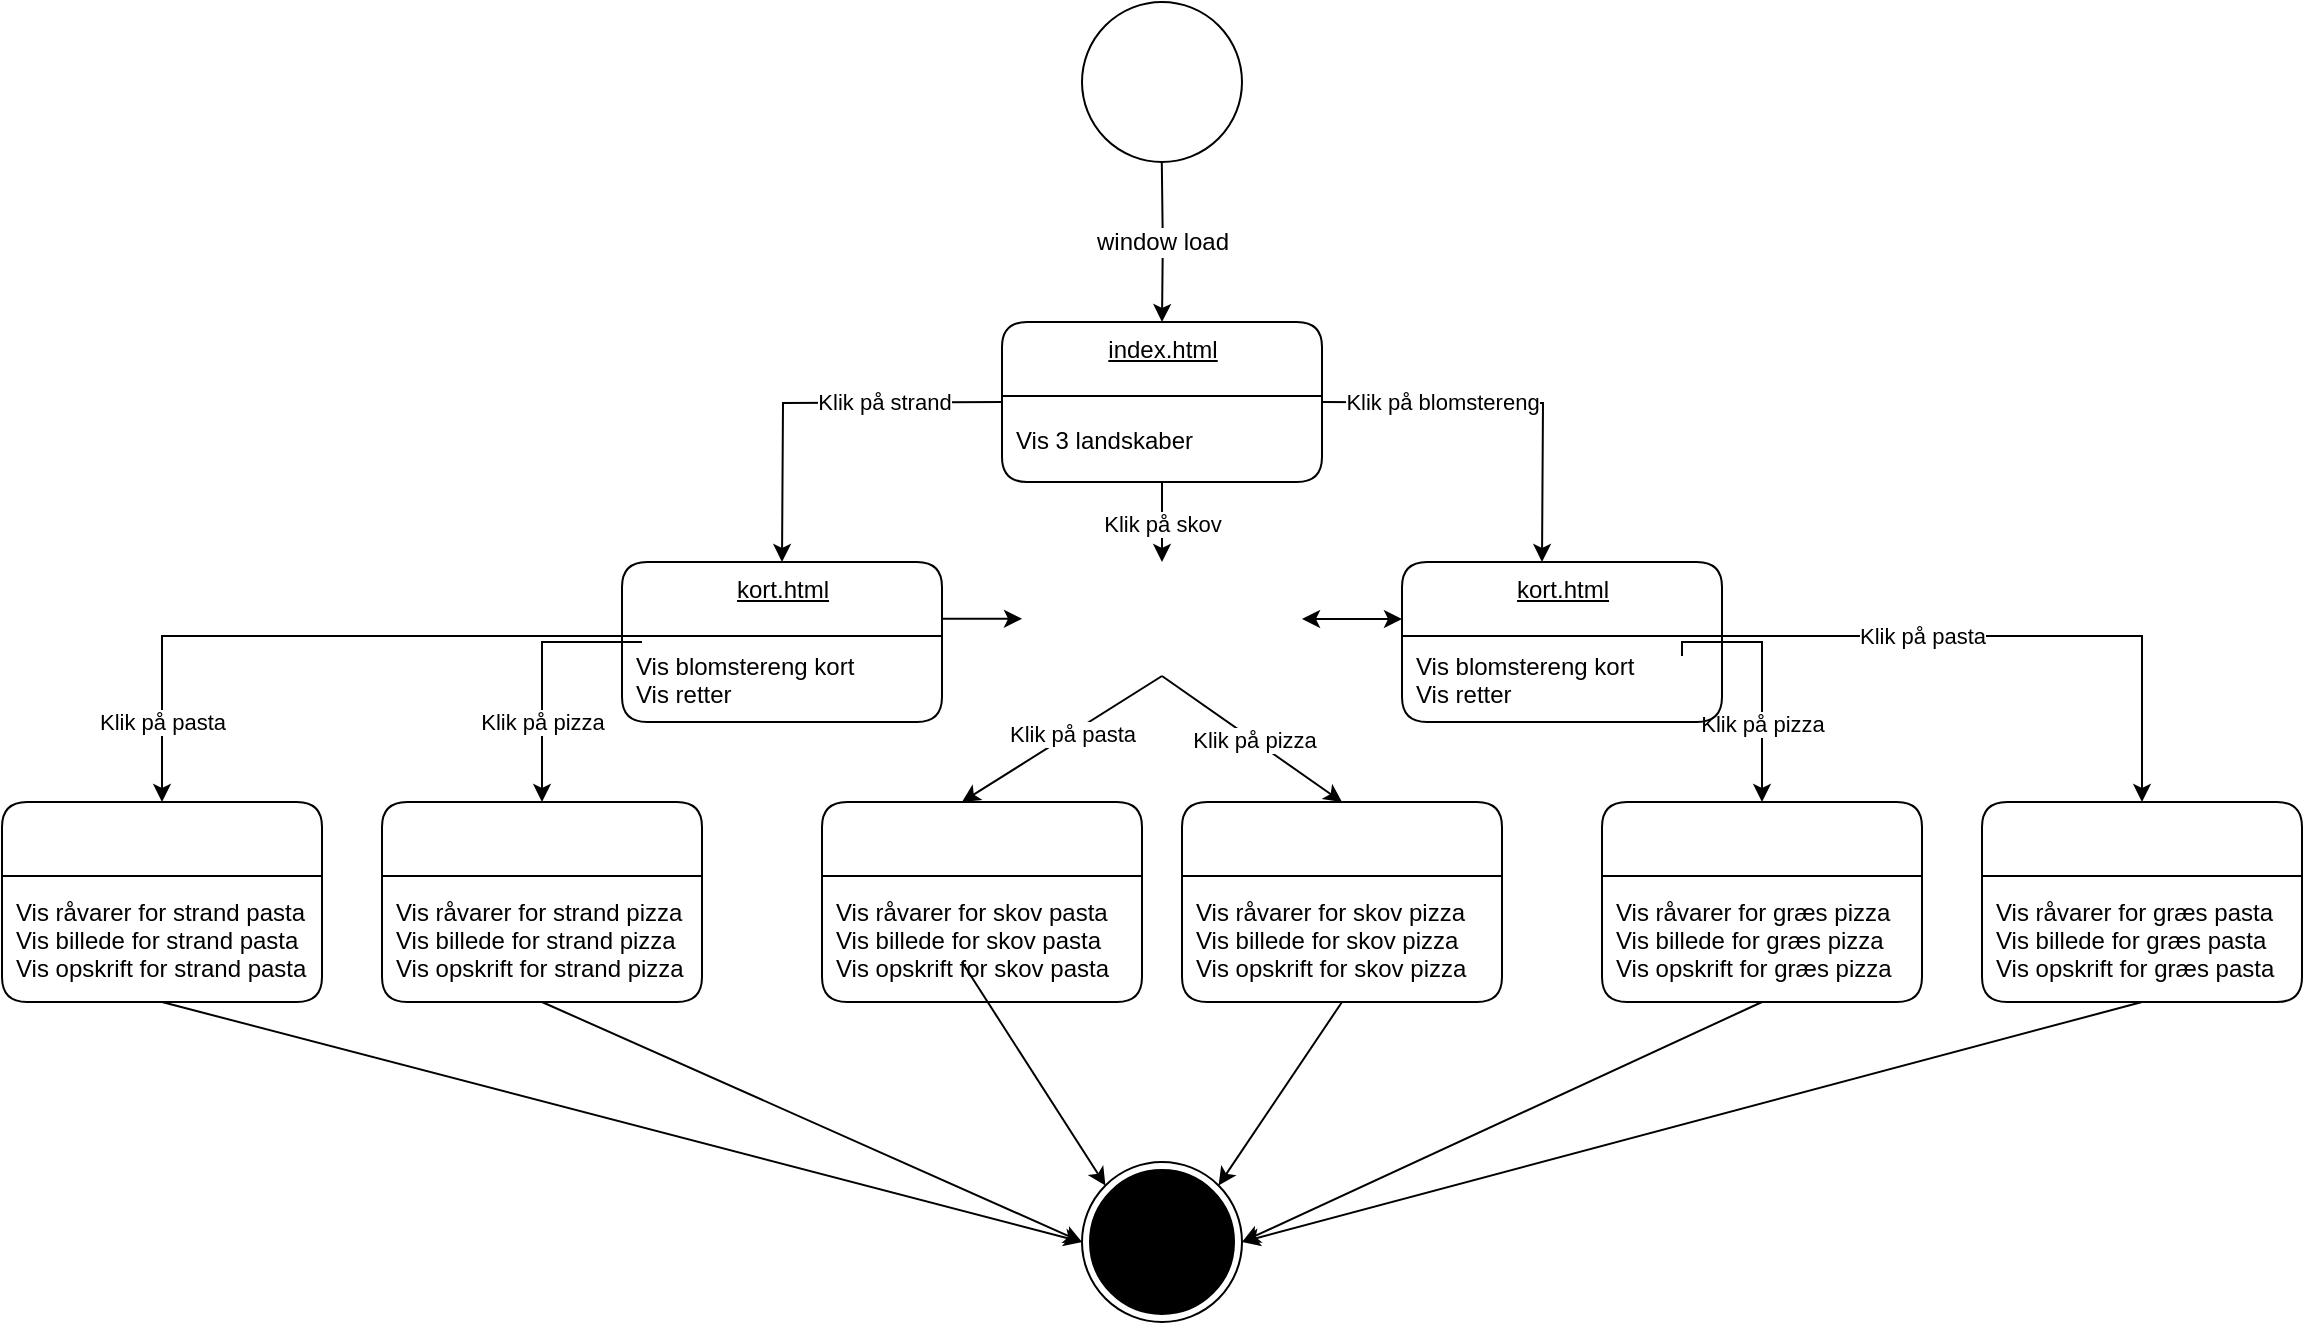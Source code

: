 <mxfile>
    <diagram id="2IpZyWTVwcBk6ORTr7U4" name="Page-1">
        <mxGraphModel dx="1723" dy="605" grid="1" gridSize="10" guides="1" tooltips="1" connect="1" arrows="1" fold="1" page="1" pageScale="1" pageWidth="827" pageHeight="1169" math="0" shadow="0">
            <root>
                <mxCell id="0"/>
                <mxCell id="1" parent="0"/>
                <mxCell id="2" value="" style="ellipse;whiteSpace=wrap;html=1;aspect=fixed;" parent="1" vertex="1">
                    <mxGeometry x="360" y="200" width="80" height="80" as="geometry"/>
                </mxCell>
                <mxCell id="6" value="&lt;span style=&quot;font-size: 12px;&quot;&gt;window load&lt;/span&gt;" style="edgeStyle=orthogonalEdgeStyle;rounded=0;orthogonalLoop=1;jettySize=auto;html=1;exitX=0.5;exitY=1;exitDx=0;exitDy=0;entryX=0.5;entryY=0;entryDx=0;entryDy=0;" parent="1" target="7" edge="1">
                    <mxGeometry x="0.001" relative="1" as="geometry">
                        <mxPoint x="400" y="350" as="targetPoint"/>
                        <mxPoint x="399.9" y="280" as="sourcePoint"/>
                        <Array as="points"/>
                        <mxPoint as="offset"/>
                    </mxGeometry>
                </mxCell>
                <mxCell id="7" value="index.html" style="swimlane;fontStyle=4;align=center;verticalAlign=top;childLayout=stackLayout;horizontal=1;startSize=37;horizontalStack=0;resizeParent=1;resizeParentMax=0;resizeLast=0;collapsible=0;marginBottom=0;html=1;rounded=1;absoluteArcSize=1;arcSize=25;" parent="1" vertex="1">
                    <mxGeometry x="320" y="360" width="160" height="80" as="geometry"/>
                </mxCell>
                <mxCell id="9" value="Vis 3 landskaber" style="fillColor=none;strokeColor=none;align=left;verticalAlign=middle;spacingLeft=5;" parent="7" vertex="1">
                    <mxGeometry y="37" width="160" height="43" as="geometry"/>
                </mxCell>
                <mxCell id="19" value="Klik på strand" style="edgeStyle=orthogonalEdgeStyle;rounded=0;orthogonalLoop=1;jettySize=auto;html=1;entryX=0.5;entryY=0;entryDx=0;entryDy=0;" parent="1" edge="1">
                    <mxGeometry x="-0.368" relative="1" as="geometry">
                        <mxPoint as="offset"/>
                        <mxPoint x="320" y="400" as="sourcePoint"/>
                        <mxPoint x="210" y="480" as="targetPoint"/>
                    </mxGeometry>
                </mxCell>
                <mxCell id="20" value="Klik på blomstereng" style="edgeStyle=orthogonalEdgeStyle;rounded=0;orthogonalLoop=1;jettySize=auto;html=1;entryX=0.5;entryY=0;entryDx=0;entryDy=0;" parent="1" edge="1">
                    <mxGeometry x="-0.368" relative="1" as="geometry">
                        <mxPoint as="offset"/>
                        <mxPoint x="480" y="400" as="sourcePoint"/>
                        <mxPoint x="590" y="480" as="targetPoint"/>
                    </mxGeometry>
                </mxCell>
                <mxCell id="21" value="Klik på skov" style="edgeStyle=orthogonalEdgeStyle;rounded=0;orthogonalLoop=1;jettySize=auto;html=1;entryX=0.5;entryY=0;entryDx=0;entryDy=0;exitX=0.5;exitY=1;exitDx=0;exitDy=0;" parent="1" source="9" edge="1">
                    <mxGeometry x="0.07" relative="1" as="geometry">
                        <mxPoint as="offset"/>
                        <mxPoint x="400" y="440" as="sourcePoint"/>
                        <mxPoint x="400" y="480" as="targetPoint"/>
                        <Array as="points"/>
                    </mxGeometry>
                </mxCell>
                <mxCell id="28" value="" style="swimlane;fontStyle=4;align=center;verticalAlign=top;childLayout=stackLayout;horizontal=1;startSize=37;horizontalStack=0;resizeParent=1;resizeParentMax=0;resizeLast=0;collapsible=0;marginBottom=0;html=1;rounded=1;absoluteArcSize=1;arcSize=25;" parent="1" vertex="1">
                    <mxGeometry x="410" y="600" width="160" height="100" as="geometry"/>
                </mxCell>
                <mxCell id="29" value="Vis råvarer for skov pizza&#10;Vis billede for skov pizza&#10;Vis opskrift for skov pizza" style="fillColor=none;strokeColor=none;align=left;verticalAlign=middle;spacingLeft=5;" parent="28" vertex="1">
                    <mxGeometry y="37" width="160" height="63" as="geometry"/>
                </mxCell>
                <mxCell id="40" value="Klik på pizza" style="edgeStyle=orthogonalEdgeStyle;rounded=0;orthogonalLoop=1;jettySize=auto;html=1;exitX=0;exitY=0;exitDx=0;exitDy=0;entryX=0.5;entryY=0;entryDx=0;entryDy=0;" parent="1" edge="1">
                    <mxGeometry x="0.385" relative="1" as="geometry">
                        <mxPoint as="offset"/>
                        <mxPoint x="140" y="520" as="sourcePoint"/>
                        <mxPoint x="90" y="600" as="targetPoint"/>
                        <Array as="points">
                            <mxPoint x="90" y="520"/>
                        </Array>
                    </mxGeometry>
                </mxCell>
                <mxCell id="41" value="Klik på pasta" style="edgeStyle=orthogonalEdgeStyle;rounded=0;orthogonalLoop=1;jettySize=auto;html=1;entryX=0.5;entryY=0;entryDx=0;entryDy=0;exitX=0;exitY=0;exitDx=0;exitDy=0;" parent="1" edge="1">
                    <mxGeometry x="0.752" relative="1" as="geometry">
                        <mxPoint as="offset"/>
                        <mxPoint x="140.0" y="517" as="sourcePoint"/>
                        <mxPoint x="-100" y="600" as="targetPoint"/>
                        <Array as="points">
                            <mxPoint x="-100" y="517"/>
                        </Array>
                    </mxGeometry>
                </mxCell>
                <mxCell id="53" value="Klik på pizza" style="edgeStyle=orthogonalEdgeStyle;rounded=0;orthogonalLoop=1;jettySize=auto;html=1;exitX=1;exitY=0.5;exitDx=0;exitDy=0;entryX=0.5;entryY=0;entryDx=0;entryDy=0;" parent="1" edge="1">
                    <mxGeometry x="0.385" relative="1" as="geometry">
                        <mxPoint as="offset"/>
                        <mxPoint x="660" y="527" as="sourcePoint"/>
                        <mxPoint x="700" y="600" as="targetPoint"/>
                        <Array as="points">
                            <mxPoint x="660" y="520"/>
                            <mxPoint x="700" y="520"/>
                        </Array>
                    </mxGeometry>
                </mxCell>
                <mxCell id="55" value="Klik på pasta" style="edgeStyle=orthogonalEdgeStyle;rounded=0;orthogonalLoop=1;jettySize=auto;html=1;exitX=1;exitY=0;exitDx=0;exitDy=0;entryX=0.5;entryY=0;entryDx=0;entryDy=0;" parent="1" edge="1">
                    <mxGeometry x="-0.233" relative="1" as="geometry">
                        <mxPoint as="offset"/>
                        <mxPoint x="660" y="517" as="sourcePoint"/>
                        <mxPoint x="890" y="600" as="targetPoint"/>
                        <Array as="points">
                            <mxPoint x="890" y="517"/>
                        </Array>
                    </mxGeometry>
                </mxCell>
                <mxCell id="57" value="" style="endArrow=classic;startArrow=classic;html=1;entryX=0;entryY=0.5;entryDx=0;entryDy=0;exitX=1;exitY=0.5;exitDx=0;exitDy=0;" parent="1" edge="1">
                    <mxGeometry width="50" height="50" relative="1" as="geometry">
                        <mxPoint x="470" y="508.5" as="sourcePoint"/>
                        <mxPoint x="520.0" y="508.5" as="targetPoint"/>
                    </mxGeometry>
                </mxCell>
                <mxCell id="58" value="" style="endArrow=classic;startArrow=classic;html=1;entryX=0;entryY=0.25;entryDx=0;entryDy=0;exitX=1;exitY=0.25;exitDx=0;exitDy=0;" parent="1" edge="1">
                    <mxGeometry width="50" height="50" relative="1" as="geometry">
                        <mxPoint x="280" y="508.39" as="sourcePoint"/>
                        <mxPoint x="330" y="508.39" as="targetPoint"/>
                    </mxGeometry>
                </mxCell>
                <mxCell id="60" value="" style="endArrow=classic;html=1;exitX=0.5;exitY=1;exitDx=0;exitDy=0;entryX=0.5;entryY=0;entryDx=0;entryDy=0;" parent="1" target="28" edge="1">
                    <mxGeometry width="50" height="50" relative="1" as="geometry">
                        <mxPoint x="400" y="537.0" as="sourcePoint"/>
                        <mxPoint x="450" y="550" as="targetPoint"/>
                        <Array as="points"/>
                    </mxGeometry>
                </mxCell>
                <mxCell id="66" value="Klik på pizza" style="edgeLabel;html=1;align=center;verticalAlign=middle;resizable=0;points=[];" parent="60" vertex="1" connectable="0">
                    <mxGeometry x="0.011" relative="1" as="geometry">
                        <mxPoint as="offset"/>
                    </mxGeometry>
                </mxCell>
                <mxCell id="61" value="" style="endArrow=classic;html=1;exitX=0.5;exitY=1;exitDx=0;exitDy=0;entryX=0.5;entryY=0;entryDx=0;entryDy=0;" parent="1" edge="1">
                    <mxGeometry width="50" height="50" relative="1" as="geometry">
                        <mxPoint x="400" y="537.0" as="sourcePoint"/>
                        <mxPoint x="300" y="600" as="targetPoint"/>
                        <Array as="points"/>
                    </mxGeometry>
                </mxCell>
                <mxCell id="65" value="Klik på pasta" style="edgeLabel;html=1;align=center;verticalAlign=middle;resizable=0;points=[];" parent="61" vertex="1" connectable="0">
                    <mxGeometry x="-0.082" relative="1" as="geometry">
                        <mxPoint as="offset"/>
                    </mxGeometry>
                </mxCell>
                <mxCell id="68" value="" style="ellipse;html=1;shape=endState;fillColor=strokeColor;" parent="1" vertex="1">
                    <mxGeometry x="360" y="780" width="80" height="80" as="geometry"/>
                </mxCell>
                <mxCell id="69" value="" style="endArrow=classic;html=1;entryX=0;entryY=0.5;entryDx=0;entryDy=0;exitX=0.5;exitY=1;exitDx=0;exitDy=0;" parent="1" source="84" target="68" edge="1">
                    <mxGeometry width="50" height="50" relative="1" as="geometry">
                        <mxPoint x="-100" y="713" as="sourcePoint"/>
                        <mxPoint x="390" y="560" as="targetPoint"/>
                    </mxGeometry>
                </mxCell>
                <mxCell id="70" value="" style="endArrow=classic;html=1;entryX=0;entryY=0.5;entryDx=0;entryDy=0;exitX=0.5;exitY=1;exitDx=0;exitDy=0;" parent="1" source="82" target="68" edge="1">
                    <mxGeometry width="50" height="50" relative="1" as="geometry">
                        <mxPoint x="90" y="713" as="sourcePoint"/>
                        <mxPoint x="410" y="540" as="targetPoint"/>
                    </mxGeometry>
                </mxCell>
                <mxCell id="72" value="" style="endArrow=classic;html=1;entryX=1;entryY=0.5;entryDx=0;entryDy=0;exitX=0.5;exitY=1;exitDx=0;exitDy=0;" parent="1" target="68" edge="1">
                    <mxGeometry width="50" height="50" relative="1" as="geometry">
                        <mxPoint x="890" y="700" as="sourcePoint"/>
                        <mxPoint x="450" y="540" as="targetPoint"/>
                    </mxGeometry>
                </mxCell>
                <mxCell id="73" value="" style="endArrow=classic;html=1;entryX=1;entryY=0.5;entryDx=0;entryDy=0;exitX=0.5;exitY=1;exitDx=0;exitDy=0;" parent="1" target="68" edge="1">
                    <mxGeometry width="50" height="50" relative="1" as="geometry">
                        <mxPoint x="700" y="700" as="sourcePoint"/>
                        <mxPoint x="450" y="540" as="targetPoint"/>
                    </mxGeometry>
                </mxCell>
                <mxCell id="74" value="" style="endArrow=classic;html=1;entryX=0;entryY=0;entryDx=0;entryDy=0;exitX=0.5;exitY=1;exitDx=0;exitDy=0;" parent="1" target="68" edge="1">
                    <mxGeometry width="50" height="50" relative="1" as="geometry">
                        <mxPoint x="300" y="680" as="sourcePoint"/>
                        <mxPoint x="450" y="540" as="targetPoint"/>
                    </mxGeometry>
                </mxCell>
                <mxCell id="75" value="" style="endArrow=classic;html=1;entryX=1;entryY=0;entryDx=0;entryDy=0;exitX=0.5;exitY=1;exitDx=0;exitDy=0;" parent="1" target="68" edge="1">
                    <mxGeometry width="50" height="50" relative="1" as="geometry">
                        <mxPoint x="490" y="700" as="sourcePoint"/>
                        <mxPoint x="450" y="540" as="targetPoint"/>
                    </mxGeometry>
                </mxCell>
                <mxCell id="79" value="" style="swimlane;fontStyle=4;align=center;verticalAlign=top;childLayout=stackLayout;horizontal=1;startSize=37;horizontalStack=0;resizeParent=1;resizeParentMax=0;resizeLast=0;collapsible=0;marginBottom=0;html=1;rounded=1;absoluteArcSize=1;arcSize=25;" vertex="1" parent="1">
                    <mxGeometry x="230" y="600" width="160" height="100" as="geometry"/>
                </mxCell>
                <mxCell id="80" value="Vis råvarer for skov pasta&#10;Vis billede for skov pasta&#10;Vis opskrift for skov pasta" style="fillColor=none;strokeColor=none;align=left;verticalAlign=middle;spacingLeft=5;" vertex="1" parent="79">
                    <mxGeometry y="37" width="160" height="63" as="geometry"/>
                </mxCell>
                <mxCell id="81" value="" style="swimlane;fontStyle=4;align=center;verticalAlign=top;childLayout=stackLayout;horizontal=1;startSize=37;horizontalStack=0;resizeParent=1;resizeParentMax=0;resizeLast=0;collapsible=0;marginBottom=0;html=1;rounded=1;absoluteArcSize=1;arcSize=25;" vertex="1" parent="1">
                    <mxGeometry x="10" y="600" width="160" height="100" as="geometry"/>
                </mxCell>
                <mxCell id="82" value="Vis råvarer for strand pizza&#10;Vis billede for strand pizza&#10;Vis opskrift for strand pizza" style="fillColor=none;strokeColor=none;align=left;verticalAlign=middle;spacingLeft=5;" vertex="1" parent="81">
                    <mxGeometry y="37" width="160" height="63" as="geometry"/>
                </mxCell>
                <mxCell id="83" value="" style="swimlane;fontStyle=4;align=center;verticalAlign=top;childLayout=stackLayout;horizontal=1;startSize=37;horizontalStack=0;resizeParent=1;resizeParentMax=0;resizeLast=0;collapsible=0;marginBottom=0;html=1;rounded=1;absoluteArcSize=1;arcSize=25;" vertex="1" parent="1">
                    <mxGeometry x="-180" y="600" width="160" height="100" as="geometry"/>
                </mxCell>
                <mxCell id="84" value="Vis råvarer for strand pasta&#10;Vis billede for strand pasta&#10;Vis opskrift for strand pasta" style="fillColor=none;strokeColor=none;align=left;verticalAlign=middle;spacingLeft=5;" vertex="1" parent="83">
                    <mxGeometry y="37" width="160" height="63" as="geometry"/>
                </mxCell>
                <mxCell id="85" value="" style="swimlane;fontStyle=4;align=center;verticalAlign=top;childLayout=stackLayout;horizontal=1;startSize=37;horizontalStack=0;resizeParent=1;resizeParentMax=0;resizeLast=0;collapsible=0;marginBottom=0;html=1;rounded=1;absoluteArcSize=1;arcSize=25;" vertex="1" parent="1">
                    <mxGeometry x="620" y="600" width="160" height="100" as="geometry"/>
                </mxCell>
                <mxCell id="86" value="Vis råvarer for græs pizza&#10;Vis billede for græs pizza&#10;Vis opskrift for græs pizza" style="fillColor=none;strokeColor=none;align=left;verticalAlign=middle;spacingLeft=5;" vertex="1" parent="85">
                    <mxGeometry y="37" width="160" height="63" as="geometry"/>
                </mxCell>
                <mxCell id="87" value="" style="swimlane;fontStyle=4;align=center;verticalAlign=top;childLayout=stackLayout;horizontal=1;startSize=37;horizontalStack=0;resizeParent=1;resizeParentMax=0;resizeLast=0;collapsible=0;marginBottom=0;html=1;rounded=1;absoluteArcSize=1;arcSize=25;" vertex="1" parent="1">
                    <mxGeometry x="810" y="600" width="160" height="100" as="geometry"/>
                </mxCell>
                <mxCell id="88" value="Vis råvarer for græs pasta&#10;Vis billede for græs pasta&#10;Vis opskrift for græs pasta" style="fillColor=none;strokeColor=none;align=left;verticalAlign=middle;spacingLeft=5;" vertex="1" parent="87">
                    <mxGeometry y="37" width="160" height="63" as="geometry"/>
                </mxCell>
                <mxCell id="95" value="kort.html" style="swimlane;fontStyle=4;align=center;verticalAlign=top;childLayout=stackLayout;horizontal=1;startSize=37;horizontalStack=0;resizeParent=1;resizeParentMax=0;resizeLast=0;collapsible=0;marginBottom=0;html=1;rounded=1;absoluteArcSize=1;arcSize=25;" vertex="1" parent="1">
                    <mxGeometry x="520" y="480" width="160" height="80" as="geometry"/>
                </mxCell>
                <mxCell id="96" value="Vis blomstereng kort&#10;Vis retter" style="fillColor=none;strokeColor=none;align=left;verticalAlign=middle;spacingLeft=5;" vertex="1" parent="95">
                    <mxGeometry y="37" width="160" height="43" as="geometry"/>
                </mxCell>
                <mxCell id="97" value="kort.html" style="swimlane;fontStyle=4;align=center;verticalAlign=top;childLayout=stackLayout;horizontal=1;startSize=37;horizontalStack=0;resizeParent=1;resizeParentMax=0;resizeLast=0;collapsible=0;marginBottom=0;html=1;rounded=1;absoluteArcSize=1;arcSize=25;" vertex="1" parent="1">
                    <mxGeometry x="130" y="480" width="160" height="80" as="geometry"/>
                </mxCell>
                <mxCell id="98" value="Vis blomstereng kort&#10;Vis retter" style="fillColor=none;strokeColor=none;align=left;verticalAlign=middle;spacingLeft=5;" vertex="1" parent="97">
                    <mxGeometry y="37" width="160" height="43" as="geometry"/>
                </mxCell>
            </root>
        </mxGraphModel>
    </diagram>
</mxfile>
